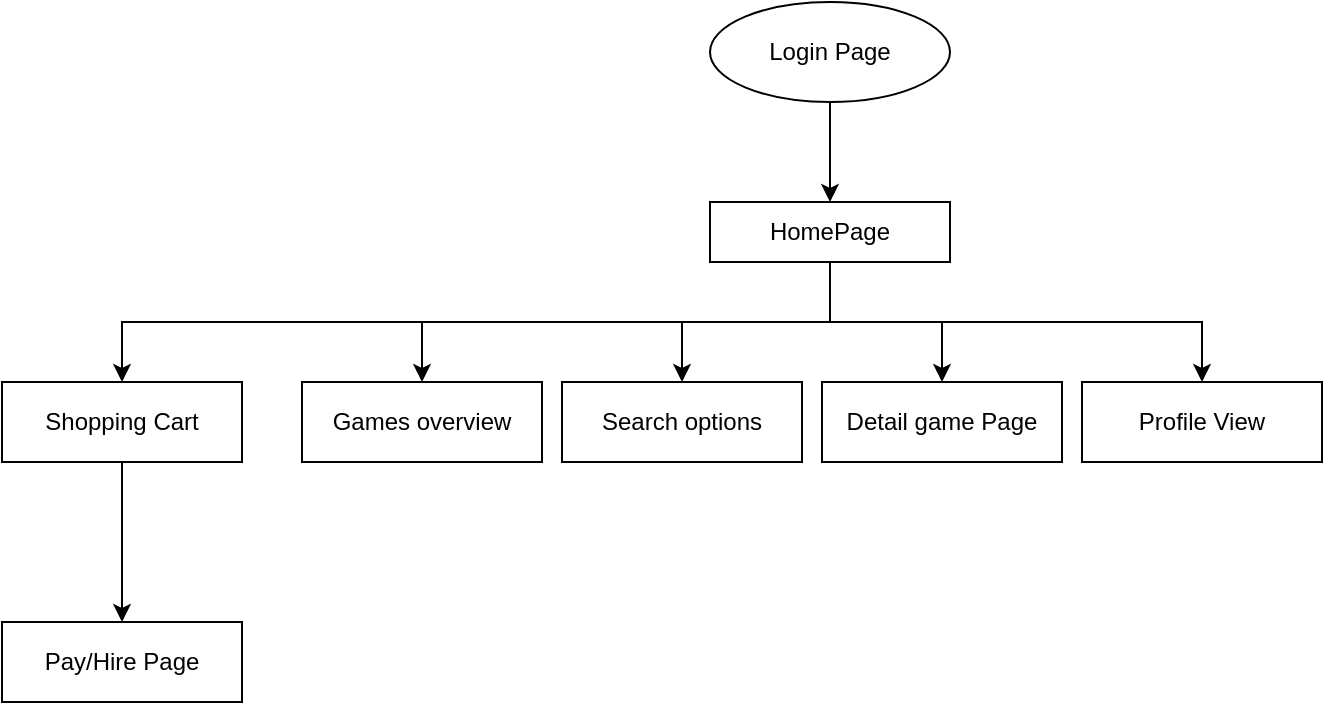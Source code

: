 <mxfile version="20.8.16" type="device"><diagram id="C5RBs43oDa-KdzZeNtuy" name="Page-1"><mxGraphModel dx="1153" dy="811" grid="1" gridSize="10" guides="1" tooltips="1" connect="1" arrows="1" fold="1" page="1" pageScale="1" pageWidth="827" pageHeight="1169" math="0" shadow="0"><root><mxCell id="WIyWlLk6GJQsqaUBKTNV-0"/><mxCell id="WIyWlLk6GJQsqaUBKTNV-1" parent="WIyWlLk6GJQsqaUBKTNV-0"/><mxCell id="MN1_ktJdpbCA2Z5wQGfm-1" value="" style="edgeStyle=orthogonalEdgeStyle;rounded=0;orthogonalLoop=1;jettySize=auto;html=1;" parent="WIyWlLk6GJQsqaUBKTNV-1" source="a4rnw6LGAl90IZuwPSva-0" target="a4rnw6LGAl90IZuwPSva-1" edge="1"><mxGeometry relative="1" as="geometry"/></mxCell><mxCell id="a4rnw6LGAl90IZuwPSva-0" value="Login Page" style="ellipse;whiteSpace=wrap;html=1;" parent="WIyWlLk6GJQsqaUBKTNV-1" vertex="1"><mxGeometry x="414" y="110" width="120" height="50" as="geometry"/></mxCell><mxCell id="MN1_ktJdpbCA2Z5wQGfm-7" style="edgeStyle=orthogonalEdgeStyle;rounded=0;orthogonalLoop=1;jettySize=auto;html=1;entryX=0.5;entryY=0;entryDx=0;entryDy=0;" parent="WIyWlLk6GJQsqaUBKTNV-1" source="a4rnw6LGAl90IZuwPSva-1" target="MN1_ktJdpbCA2Z5wQGfm-6" edge="1"><mxGeometry relative="1" as="geometry"><Array as="points"><mxPoint x="474" y="270"/><mxPoint x="120" y="270"/></Array></mxGeometry></mxCell><mxCell id="MN1_ktJdpbCA2Z5wQGfm-9" style="edgeStyle=orthogonalEdgeStyle;rounded=0;orthogonalLoop=1;jettySize=auto;html=1;entryX=0.5;entryY=0;entryDx=0;entryDy=0;" parent="WIyWlLk6GJQsqaUBKTNV-1" source="a4rnw6LGAl90IZuwPSva-1" target="MN1_ktJdpbCA2Z5wQGfm-5" edge="1"><mxGeometry relative="1" as="geometry"><Array as="points"><mxPoint x="474" y="270"/><mxPoint x="400" y="270"/></Array></mxGeometry></mxCell><mxCell id="MN1_ktJdpbCA2Z5wQGfm-10" style="edgeStyle=orthogonalEdgeStyle;rounded=0;orthogonalLoop=1;jettySize=auto;html=1;entryX=0.5;entryY=0;entryDx=0;entryDy=0;" parent="WIyWlLk6GJQsqaUBKTNV-1" source="a4rnw6LGAl90IZuwPSva-1" target="MN1_ktJdpbCA2Z5wQGfm-8" edge="1"><mxGeometry relative="1" as="geometry"><Array as="points"><mxPoint x="474" y="270"/><mxPoint x="530" y="270"/></Array></mxGeometry></mxCell><mxCell id="MN1_ktJdpbCA2Z5wQGfm-12" style="edgeStyle=orthogonalEdgeStyle;rounded=0;orthogonalLoop=1;jettySize=auto;html=1;exitX=0.5;exitY=1;exitDx=0;exitDy=0;entryX=0.5;entryY=0;entryDx=0;entryDy=0;" parent="WIyWlLk6GJQsqaUBKTNV-1" source="a4rnw6LGAl90IZuwPSva-1" target="MN1_ktJdpbCA2Z5wQGfm-11" edge="1"><mxGeometry relative="1" as="geometry"><Array as="points"><mxPoint x="474" y="270"/><mxPoint x="660" y="270"/></Array></mxGeometry></mxCell><mxCell id="r-2crSgvYn-QI4cbg3NR-1" style="edgeStyle=orthogonalEdgeStyle;rounded=0;orthogonalLoop=1;jettySize=auto;html=1;exitX=0.5;exitY=1;exitDx=0;exitDy=0;entryX=0.5;entryY=0;entryDx=0;entryDy=0;" parent="WIyWlLk6GJQsqaUBKTNV-1" source="a4rnw6LGAl90IZuwPSva-1" target="MN1_ktJdpbCA2Z5wQGfm-4" edge="1"><mxGeometry relative="1" as="geometry"/></mxCell><mxCell id="a4rnw6LGAl90IZuwPSva-1" value="HomePage&lt;br&gt;" style="rounded=0;whiteSpace=wrap;html=1;" parent="WIyWlLk6GJQsqaUBKTNV-1" vertex="1"><mxGeometry x="414" y="210" width="120" height="30" as="geometry"/></mxCell><mxCell id="MN1_ktJdpbCA2Z5wQGfm-4" value="Games overview" style="rounded=0;whiteSpace=wrap;html=1;" parent="WIyWlLk6GJQsqaUBKTNV-1" vertex="1"><mxGeometry x="210" y="300" width="120" height="40" as="geometry"/></mxCell><mxCell id="MN1_ktJdpbCA2Z5wQGfm-5" value="Search options" style="rounded=0;whiteSpace=wrap;html=1;" parent="WIyWlLk6GJQsqaUBKTNV-1" vertex="1"><mxGeometry x="340" y="300" width="120" height="40" as="geometry"/></mxCell><mxCell id="MN1_ktJdpbCA2Z5wQGfm-14" value="" style="edgeStyle=orthogonalEdgeStyle;rounded=0;orthogonalLoop=1;jettySize=auto;html=1;" parent="WIyWlLk6GJQsqaUBKTNV-1" source="MN1_ktJdpbCA2Z5wQGfm-6" target="MN1_ktJdpbCA2Z5wQGfm-13" edge="1"><mxGeometry relative="1" as="geometry"/></mxCell><mxCell id="MN1_ktJdpbCA2Z5wQGfm-6" value="Shopping Cart" style="rounded=0;whiteSpace=wrap;html=1;" parent="WIyWlLk6GJQsqaUBKTNV-1" vertex="1"><mxGeometry x="60" y="300" width="120" height="40" as="geometry"/></mxCell><mxCell id="MN1_ktJdpbCA2Z5wQGfm-8" value="Detail game Page" style="whiteSpace=wrap;html=1;rounded=0;" parent="WIyWlLk6GJQsqaUBKTNV-1" vertex="1"><mxGeometry x="470" y="300" width="120" height="40" as="geometry"/></mxCell><mxCell id="MN1_ktJdpbCA2Z5wQGfm-11" value="Profile View" style="rounded=0;whiteSpace=wrap;html=1;" parent="WIyWlLk6GJQsqaUBKTNV-1" vertex="1"><mxGeometry x="600" y="300" width="120" height="40" as="geometry"/></mxCell><mxCell id="MN1_ktJdpbCA2Z5wQGfm-13" value="Pay/Hire Page" style="rounded=0;whiteSpace=wrap;html=1;" parent="WIyWlLk6GJQsqaUBKTNV-1" vertex="1"><mxGeometry x="60" y="420" width="120" height="40" as="geometry"/></mxCell></root></mxGraphModel></diagram></mxfile>
